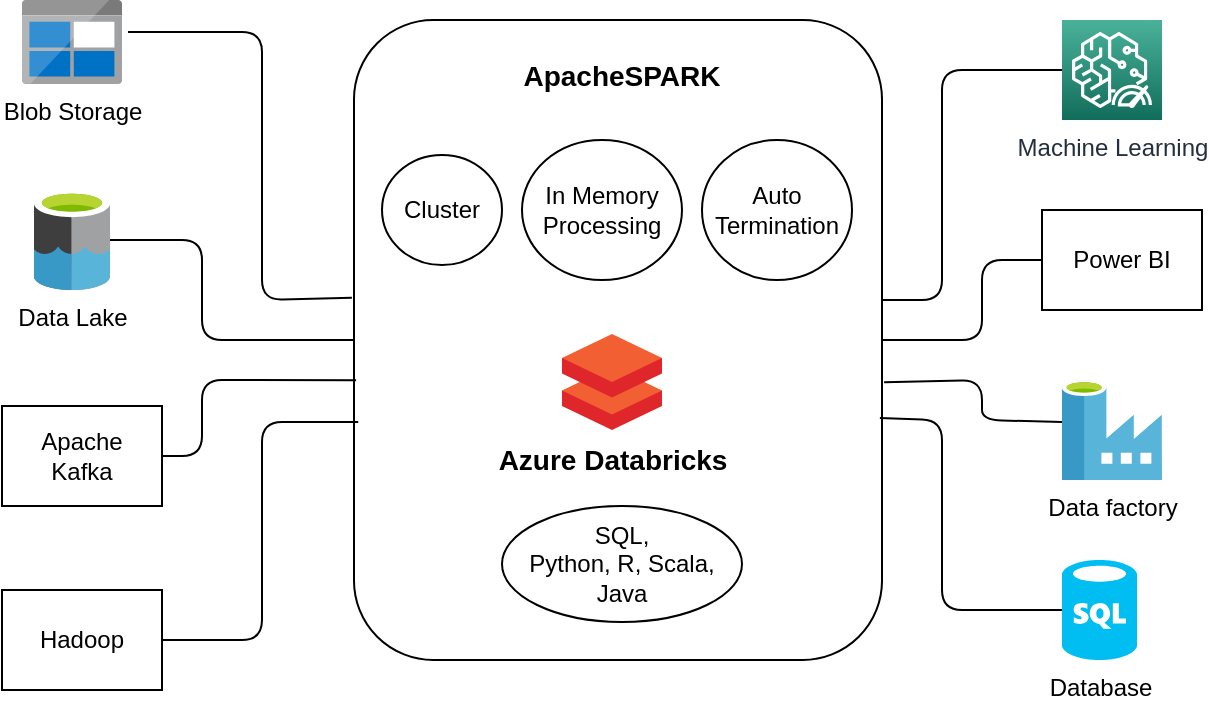 <mxfile version="12.1.3" pages="1"><diagram id="3kIBcdW9rwYZ_onMF1m_" name="Page-1"><mxGraphModel dx="1408" dy="602" grid="1" gridSize="10" guides="1" tooltips="1" connect="1" arrows="1" fold="1" page="1" pageScale="1" pageWidth="850" pageHeight="1100" math="0" shadow="0"><root><mxCell id="0"/><mxCell id="1" parent="0"/><mxCell id="RxLg2TtwR2IBE8rbmSvn-10" value="" style="rounded=1;whiteSpace=wrap;html=1;" vertex="1" parent="1"><mxGeometry x="246" y="120" width="264" height="320" as="geometry"/></mxCell><mxCell id="RxLg2TtwR2IBE8rbmSvn-1" value="&lt;font style=&quot;font-size: 14px&quot;&gt;&lt;b&gt;Azure Databricks&lt;/b&gt;&lt;/font&gt;" style="aspect=fixed;html=1;points=[];align=center;image;fontSize=12;image=img/lib/mscae/Databricks.svg;" vertex="1" parent="1"><mxGeometry x="350" y="277" width="50" height="48" as="geometry"/></mxCell><mxCell id="RxLg2TtwR2IBE8rbmSvn-2" value="Blob Storage" style="aspect=fixed;html=1;points=[];align=center;image;fontSize=12;image=img/lib/mscae/BlobBlock.svg;" vertex="1" parent="1"><mxGeometry x="80" y="110" width="50" height="42" as="geometry"/></mxCell><mxCell id="RxLg2TtwR2IBE8rbmSvn-3" value="Data Lake" style="aspect=fixed;html=1;points=[];align=center;image;fontSize=12;image=img/lib/mscae/Data_Lake.svg;" vertex="1" parent="1"><mxGeometry x="86" y="205" width="38" height="50" as="geometry"/></mxCell><mxCell id="RxLg2TtwR2IBE8rbmSvn-4" value="&lt;div&gt;Apache &lt;br&gt;&lt;/div&gt;&lt;div&gt;Kafka&lt;/div&gt;" style="rounded=0;whiteSpace=wrap;html=1;" vertex="1" parent="1"><mxGeometry x="70" y="313" width="80" height="50" as="geometry"/></mxCell><mxCell id="RxLg2TtwR2IBE8rbmSvn-5" value="Hadoop" style="rounded=0;whiteSpace=wrap;html=1;" vertex="1" parent="1"><mxGeometry x="70" y="405" width="80" height="50" as="geometry"/></mxCell><mxCell id="RxLg2TtwR2IBE8rbmSvn-6" value="&lt;div&gt;Machine Learning&lt;/div&gt;" style="outlineConnect=0;fontColor=#232F3E;gradientColor=#4AB29A;gradientDirection=north;fillColor=#116D5B;strokeColor=#ffffff;dashed=0;verticalLabelPosition=bottom;verticalAlign=top;align=center;html=1;fontSize=12;fontStyle=0;aspect=fixed;shape=mxgraph.aws4.resourceIcon;resIcon=mxgraph.aws4.elastic_inference;" vertex="1" parent="1"><mxGeometry x="600" y="120" width="50" height="50" as="geometry"/></mxCell><mxCell id="RxLg2TtwR2IBE8rbmSvn-7" value="Power BI" style="rounded=0;whiteSpace=wrap;html=1;" vertex="1" parent="1"><mxGeometry x="590" y="215" width="80" height="50" as="geometry"/></mxCell><mxCell id="RxLg2TtwR2IBE8rbmSvn-8" value="Data factory" style="aspect=fixed;html=1;points=[];align=center;image;fontSize=12;image=img/lib/mscae/Data_Factory.svg;" vertex="1" parent="1"><mxGeometry x="600" y="300" width="50" height="50" as="geometry"/></mxCell><mxCell id="RxLg2TtwR2IBE8rbmSvn-11" value="Database" style="verticalLabelPosition=bottom;html=1;verticalAlign=top;align=center;strokeColor=none;fillColor=#00BEF2;shape=mxgraph.azure.sql_database;" vertex="1" parent="1"><mxGeometry x="600" y="390" width="37.5" height="50" as="geometry"/></mxCell><mxCell id="RxLg2TtwR2IBE8rbmSvn-12" value="" style="endArrow=none;html=1;entryX=1.06;entryY=0.381;entryDx=0;entryDy=0;entryPerimeter=0;exitX=-0.004;exitY=0.434;exitDx=0;exitDy=0;exitPerimeter=0;" edge="1" parent="1" source="RxLg2TtwR2IBE8rbmSvn-10" target="RxLg2TtwR2IBE8rbmSvn-2"><mxGeometry width="50" height="50" relative="1" as="geometry"><mxPoint x="70" y="530" as="sourcePoint"/><mxPoint x="170" y="120" as="targetPoint"/><Array as="points"><mxPoint x="200" y="260"/><mxPoint x="200" y="126"/></Array></mxGeometry></mxCell><mxCell id="RxLg2TtwR2IBE8rbmSvn-13" value="" style="endArrow=none;html=1;" edge="1" parent="1" source="RxLg2TtwR2IBE8rbmSvn-3" target="RxLg2TtwR2IBE8rbmSvn-10"><mxGeometry width="50" height="50" relative="1" as="geometry"><mxPoint x="70" y="530" as="sourcePoint"/><mxPoint x="244" y="229" as="targetPoint"/><Array as="points"><mxPoint x="170" y="230"/><mxPoint x="170" y="280"/></Array></mxGeometry></mxCell><mxCell id="RxLg2TtwR2IBE8rbmSvn-14" value="" style="endArrow=none;html=1;entryX=0.004;entryY=0.563;entryDx=0;entryDy=0;entryPerimeter=0;exitX=1;exitY=0.5;exitDx=0;exitDy=0;" edge="1" parent="1" source="RxLg2TtwR2IBE8rbmSvn-4" target="RxLg2TtwR2IBE8rbmSvn-10"><mxGeometry width="50" height="50" relative="1" as="geometry"><mxPoint x="70" y="530" as="sourcePoint"/><mxPoint x="120" y="480" as="targetPoint"/><Array as="points"><mxPoint x="170" y="338"/><mxPoint x="170" y="300"/></Array></mxGeometry></mxCell><mxCell id="RxLg2TtwR2IBE8rbmSvn-15" value="" style="endArrow=none;html=1;entryX=0.008;entryY=0.628;entryDx=0;entryDy=0;exitX=1;exitY=0.5;exitDx=0;exitDy=0;entryPerimeter=0;" edge="1" parent="1" source="RxLg2TtwR2IBE8rbmSvn-5" target="RxLg2TtwR2IBE8rbmSvn-10"><mxGeometry width="50" height="50" relative="1" as="geometry"><mxPoint x="70" y="530" as="sourcePoint"/><mxPoint x="120" y="480" as="targetPoint"/><Array as="points"><mxPoint x="200" y="430"/><mxPoint x="200" y="321"/></Array></mxGeometry></mxCell><mxCell id="RxLg2TtwR2IBE8rbmSvn-17" value="&lt;b&gt;&lt;font style=&quot;font-size: 14px&quot;&gt;ApacheSPARK&lt;/font&gt;&lt;/b&gt;" style="text;html=1;strokeColor=none;fillColor=none;align=center;verticalAlign=middle;whiteSpace=wrap;rounded=0;" vertex="1" parent="1"><mxGeometry x="320" y="125" width="120" height="45" as="geometry"/></mxCell><mxCell id="RxLg2TtwR2IBE8rbmSvn-18" value="" style="endArrow=none;html=1;" edge="1" parent="1" target="RxLg2TtwR2IBE8rbmSvn-6"><mxGeometry width="50" height="50" relative="1" as="geometry"><mxPoint x="510" y="260" as="sourcePoint"/><mxPoint x="120" y="520" as="targetPoint"/><Array as="points"><mxPoint x="540" y="260"/><mxPoint x="540" y="145"/></Array></mxGeometry></mxCell><mxCell id="RxLg2TtwR2IBE8rbmSvn-19" value="" style="endArrow=none;html=1;entryX=0;entryY=0.5;entryDx=0;entryDy=0;exitX=1;exitY=0.5;exitDx=0;exitDy=0;" edge="1" parent="1" source="RxLg2TtwR2IBE8rbmSvn-10" target="RxLg2TtwR2IBE8rbmSvn-7"><mxGeometry width="50" height="50" relative="1" as="geometry"><mxPoint x="70" y="570" as="sourcePoint"/><mxPoint x="120" y="520" as="targetPoint"/><Array as="points"><mxPoint x="560" y="280"/><mxPoint x="560" y="240"/></Array></mxGeometry></mxCell><mxCell id="RxLg2TtwR2IBE8rbmSvn-20" value="" style="endArrow=none;html=1;entryX=0;entryY=0.42;entryDx=0;entryDy=0;entryPerimeter=0;exitX=1.004;exitY=0.566;exitDx=0;exitDy=0;exitPerimeter=0;" edge="1" parent="1" source="RxLg2TtwR2IBE8rbmSvn-10" target="RxLg2TtwR2IBE8rbmSvn-8"><mxGeometry width="50" height="50" relative="1" as="geometry"><mxPoint x="490" y="300" as="sourcePoint"/><mxPoint x="120" y="520" as="targetPoint"/><Array as="points"><mxPoint x="560" y="300"/><mxPoint x="560" y="320"/></Array></mxGeometry></mxCell><mxCell id="RxLg2TtwR2IBE8rbmSvn-21" value="" style="endArrow=none;html=1;entryX=0;entryY=0.5;entryDx=0;entryDy=0;entryPerimeter=0;exitX=0.996;exitY=0.622;exitDx=0;exitDy=0;exitPerimeter=0;" edge="1" parent="1" source="RxLg2TtwR2IBE8rbmSvn-10" target="RxLg2TtwR2IBE8rbmSvn-11"><mxGeometry width="50" height="50" relative="1" as="geometry"><mxPoint x="490" y="320" as="sourcePoint"/><mxPoint x="120" y="520" as="targetPoint"/><Array as="points"><mxPoint x="540" y="320"/><mxPoint x="540" y="415"/></Array></mxGeometry></mxCell><mxCell id="RxLg2TtwR2IBE8rbmSvn-22" value="&lt;div&gt;SQL, &lt;br&gt;&lt;/div&gt;&lt;div&gt;Python, R, Scala, Java&lt;br&gt;&lt;/div&gt;" style="ellipse;whiteSpace=wrap;html=1;" vertex="1" parent="1"><mxGeometry x="320" y="363" width="120" height="58" as="geometry"/></mxCell><mxCell id="RxLg2TtwR2IBE8rbmSvn-23" value="Cluster" style="ellipse;whiteSpace=wrap;html=1;" vertex="1" parent="1"><mxGeometry x="260" y="187.5" width="60" height="55" as="geometry"/></mxCell><mxCell id="RxLg2TtwR2IBE8rbmSvn-24" value="&lt;div&gt;In Memory &lt;br&gt;&lt;/div&gt;&lt;div&gt;Processing&lt;br&gt;&lt;/div&gt;" style="ellipse;whiteSpace=wrap;html=1;" vertex="1" parent="1"><mxGeometry x="330" y="180" width="80" height="70" as="geometry"/></mxCell><mxCell id="RxLg2TtwR2IBE8rbmSvn-25" value="&lt;div&gt;Auto &lt;br&gt;&lt;/div&gt;&lt;div&gt;Termination&lt;br&gt;&lt;/div&gt;" style="ellipse;whiteSpace=wrap;html=1;" vertex="1" parent="1"><mxGeometry x="420" y="180" width="75" height="70" as="geometry"/></mxCell></root></mxGraphModel></diagram></mxfile>